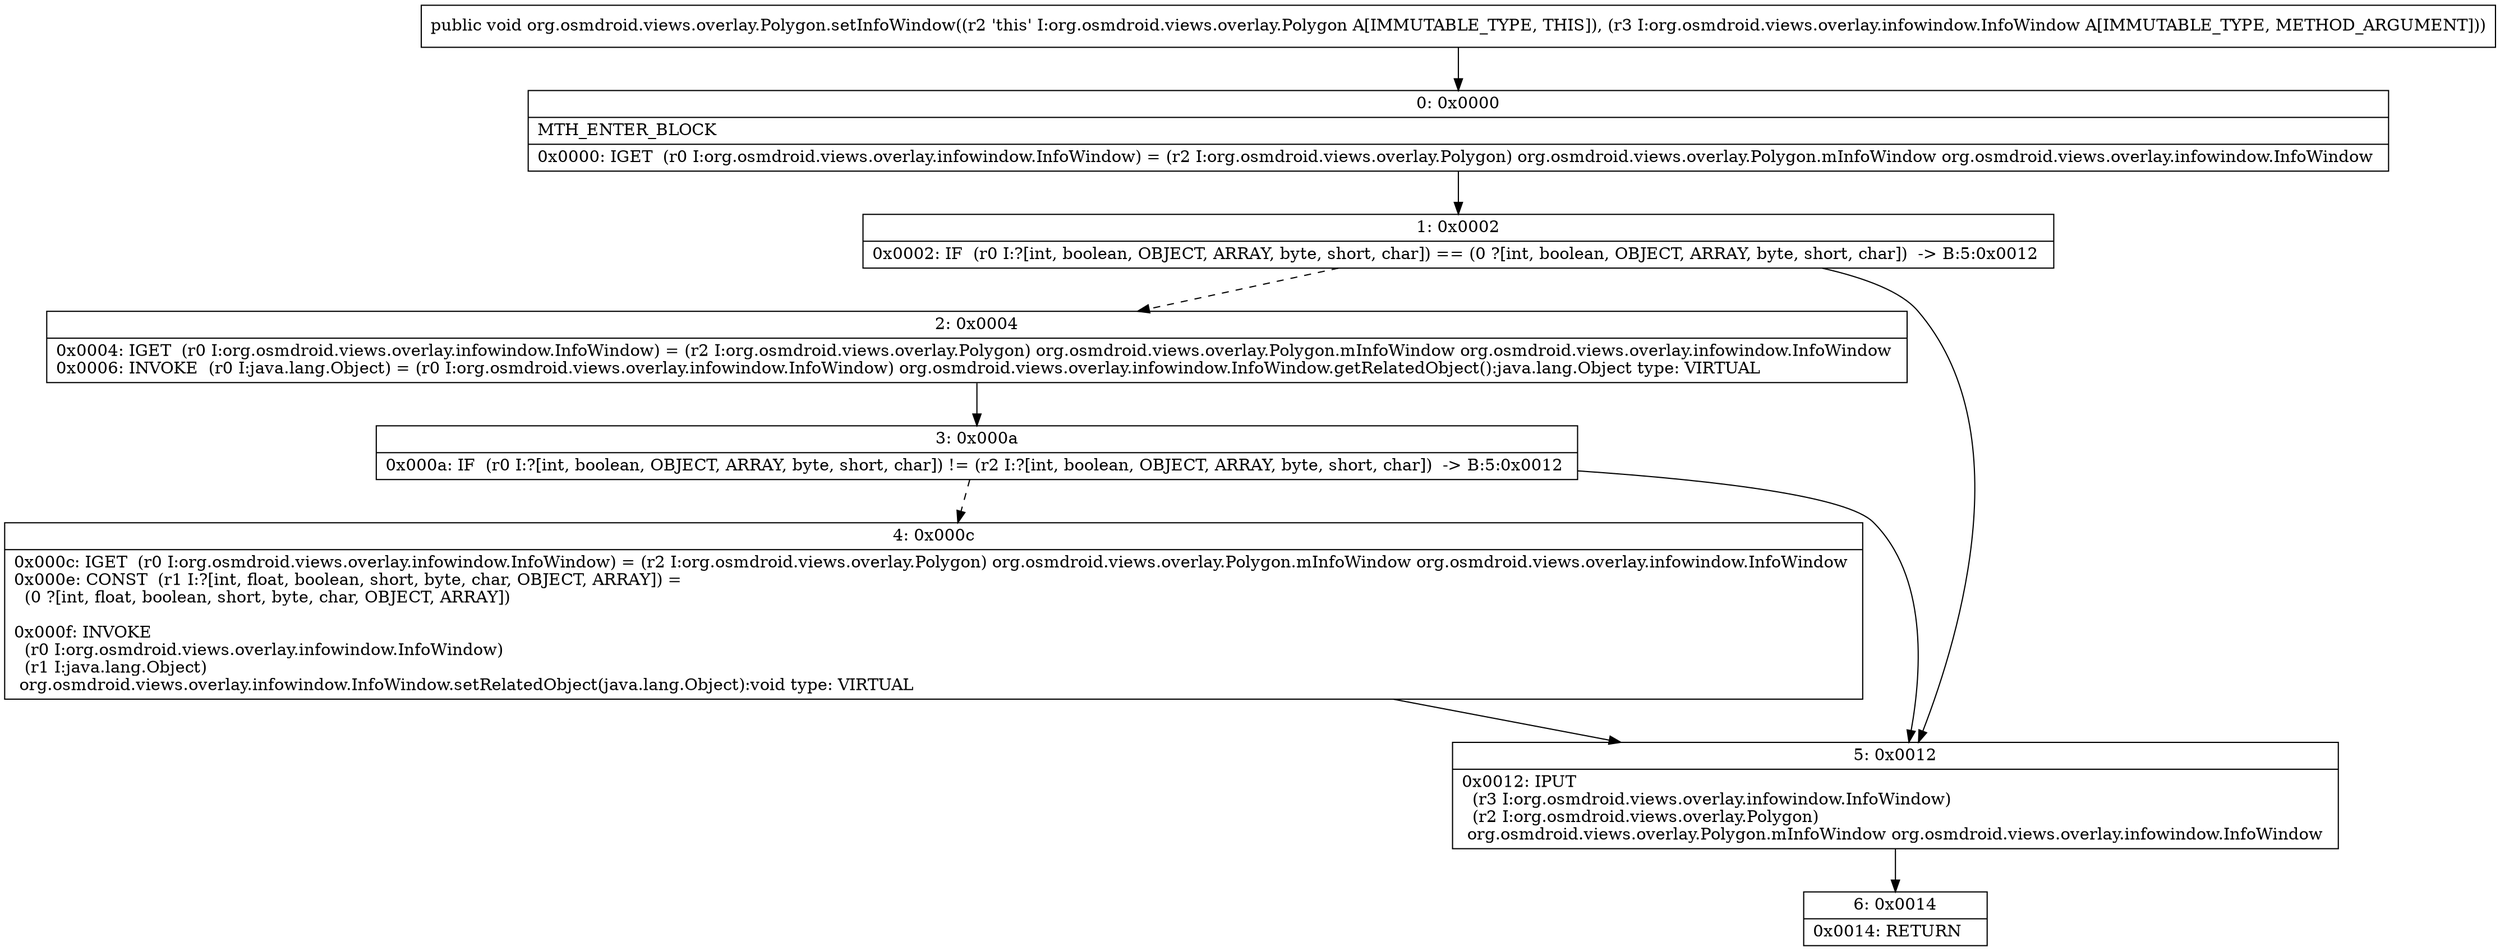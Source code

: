 digraph "CFG fororg.osmdroid.views.overlay.Polygon.setInfoWindow(Lorg\/osmdroid\/views\/overlay\/infowindow\/InfoWindow;)V" {
Node_0 [shape=record,label="{0\:\ 0x0000|MTH_ENTER_BLOCK\l|0x0000: IGET  (r0 I:org.osmdroid.views.overlay.infowindow.InfoWindow) = (r2 I:org.osmdroid.views.overlay.Polygon) org.osmdroid.views.overlay.Polygon.mInfoWindow org.osmdroid.views.overlay.infowindow.InfoWindow \l}"];
Node_1 [shape=record,label="{1\:\ 0x0002|0x0002: IF  (r0 I:?[int, boolean, OBJECT, ARRAY, byte, short, char]) == (0 ?[int, boolean, OBJECT, ARRAY, byte, short, char])  \-\> B:5:0x0012 \l}"];
Node_2 [shape=record,label="{2\:\ 0x0004|0x0004: IGET  (r0 I:org.osmdroid.views.overlay.infowindow.InfoWindow) = (r2 I:org.osmdroid.views.overlay.Polygon) org.osmdroid.views.overlay.Polygon.mInfoWindow org.osmdroid.views.overlay.infowindow.InfoWindow \l0x0006: INVOKE  (r0 I:java.lang.Object) = (r0 I:org.osmdroid.views.overlay.infowindow.InfoWindow) org.osmdroid.views.overlay.infowindow.InfoWindow.getRelatedObject():java.lang.Object type: VIRTUAL \l}"];
Node_3 [shape=record,label="{3\:\ 0x000a|0x000a: IF  (r0 I:?[int, boolean, OBJECT, ARRAY, byte, short, char]) != (r2 I:?[int, boolean, OBJECT, ARRAY, byte, short, char])  \-\> B:5:0x0012 \l}"];
Node_4 [shape=record,label="{4\:\ 0x000c|0x000c: IGET  (r0 I:org.osmdroid.views.overlay.infowindow.InfoWindow) = (r2 I:org.osmdroid.views.overlay.Polygon) org.osmdroid.views.overlay.Polygon.mInfoWindow org.osmdroid.views.overlay.infowindow.InfoWindow \l0x000e: CONST  (r1 I:?[int, float, boolean, short, byte, char, OBJECT, ARRAY]) = \l  (0 ?[int, float, boolean, short, byte, char, OBJECT, ARRAY])\l \l0x000f: INVOKE  \l  (r0 I:org.osmdroid.views.overlay.infowindow.InfoWindow)\l  (r1 I:java.lang.Object)\l org.osmdroid.views.overlay.infowindow.InfoWindow.setRelatedObject(java.lang.Object):void type: VIRTUAL \l}"];
Node_5 [shape=record,label="{5\:\ 0x0012|0x0012: IPUT  \l  (r3 I:org.osmdroid.views.overlay.infowindow.InfoWindow)\l  (r2 I:org.osmdroid.views.overlay.Polygon)\l org.osmdroid.views.overlay.Polygon.mInfoWindow org.osmdroid.views.overlay.infowindow.InfoWindow \l}"];
Node_6 [shape=record,label="{6\:\ 0x0014|0x0014: RETURN   \l}"];
MethodNode[shape=record,label="{public void org.osmdroid.views.overlay.Polygon.setInfoWindow((r2 'this' I:org.osmdroid.views.overlay.Polygon A[IMMUTABLE_TYPE, THIS]), (r3 I:org.osmdroid.views.overlay.infowindow.InfoWindow A[IMMUTABLE_TYPE, METHOD_ARGUMENT])) }"];
MethodNode -> Node_0;
Node_0 -> Node_1;
Node_1 -> Node_2[style=dashed];
Node_1 -> Node_5;
Node_2 -> Node_3;
Node_3 -> Node_4[style=dashed];
Node_3 -> Node_5;
Node_4 -> Node_5;
Node_5 -> Node_6;
}

